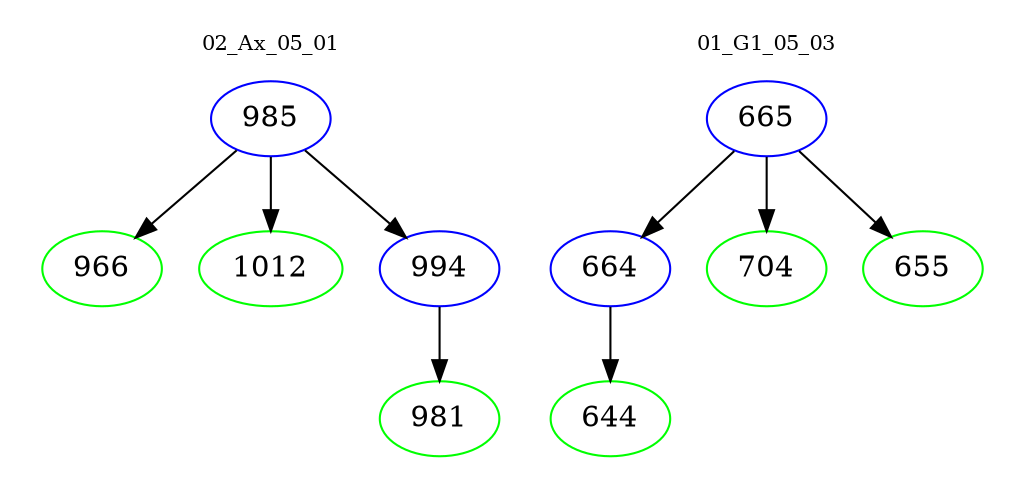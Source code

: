 digraph{
subgraph cluster_0 {
color = white
label = "02_Ax_05_01";
fontsize=10;
T0_985 [label="985", color="blue"]
T0_985 -> T0_966 [color="black"]
T0_966 [label="966", color="green"]
T0_985 -> T0_1012 [color="black"]
T0_1012 [label="1012", color="green"]
T0_985 -> T0_994 [color="black"]
T0_994 [label="994", color="blue"]
T0_994 -> T0_981 [color="black"]
T0_981 [label="981", color="green"]
}
subgraph cluster_1 {
color = white
label = "01_G1_05_03";
fontsize=10;
T1_665 [label="665", color="blue"]
T1_665 -> T1_664 [color="black"]
T1_664 [label="664", color="blue"]
T1_664 -> T1_644 [color="black"]
T1_644 [label="644", color="green"]
T1_665 -> T1_704 [color="black"]
T1_704 [label="704", color="green"]
T1_665 -> T1_655 [color="black"]
T1_655 [label="655", color="green"]
}
}
